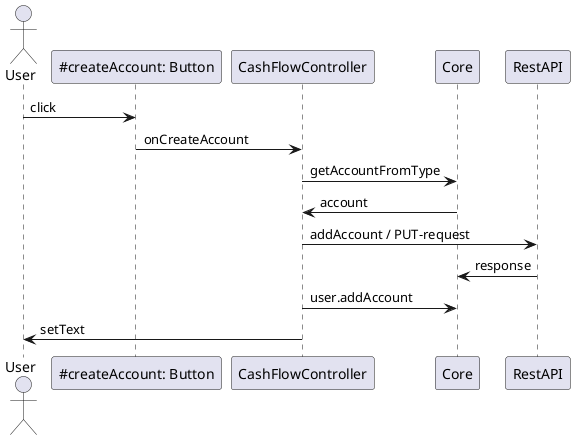 @startuml
actor User
User -> "~#createAccount: Button" as createAccount: click
createAccount -> CashFlowController: onCreateAccount
CashFlowController -> Core: getAccountFromType
CashFlowController <- Core: account
CashFlowController -> RestAPI: addAccount / PUT-request
RestAPI -> Core: response
CashFlowController -> Core: user.addAccount
CashFlowController -> User: setText
@enduml
